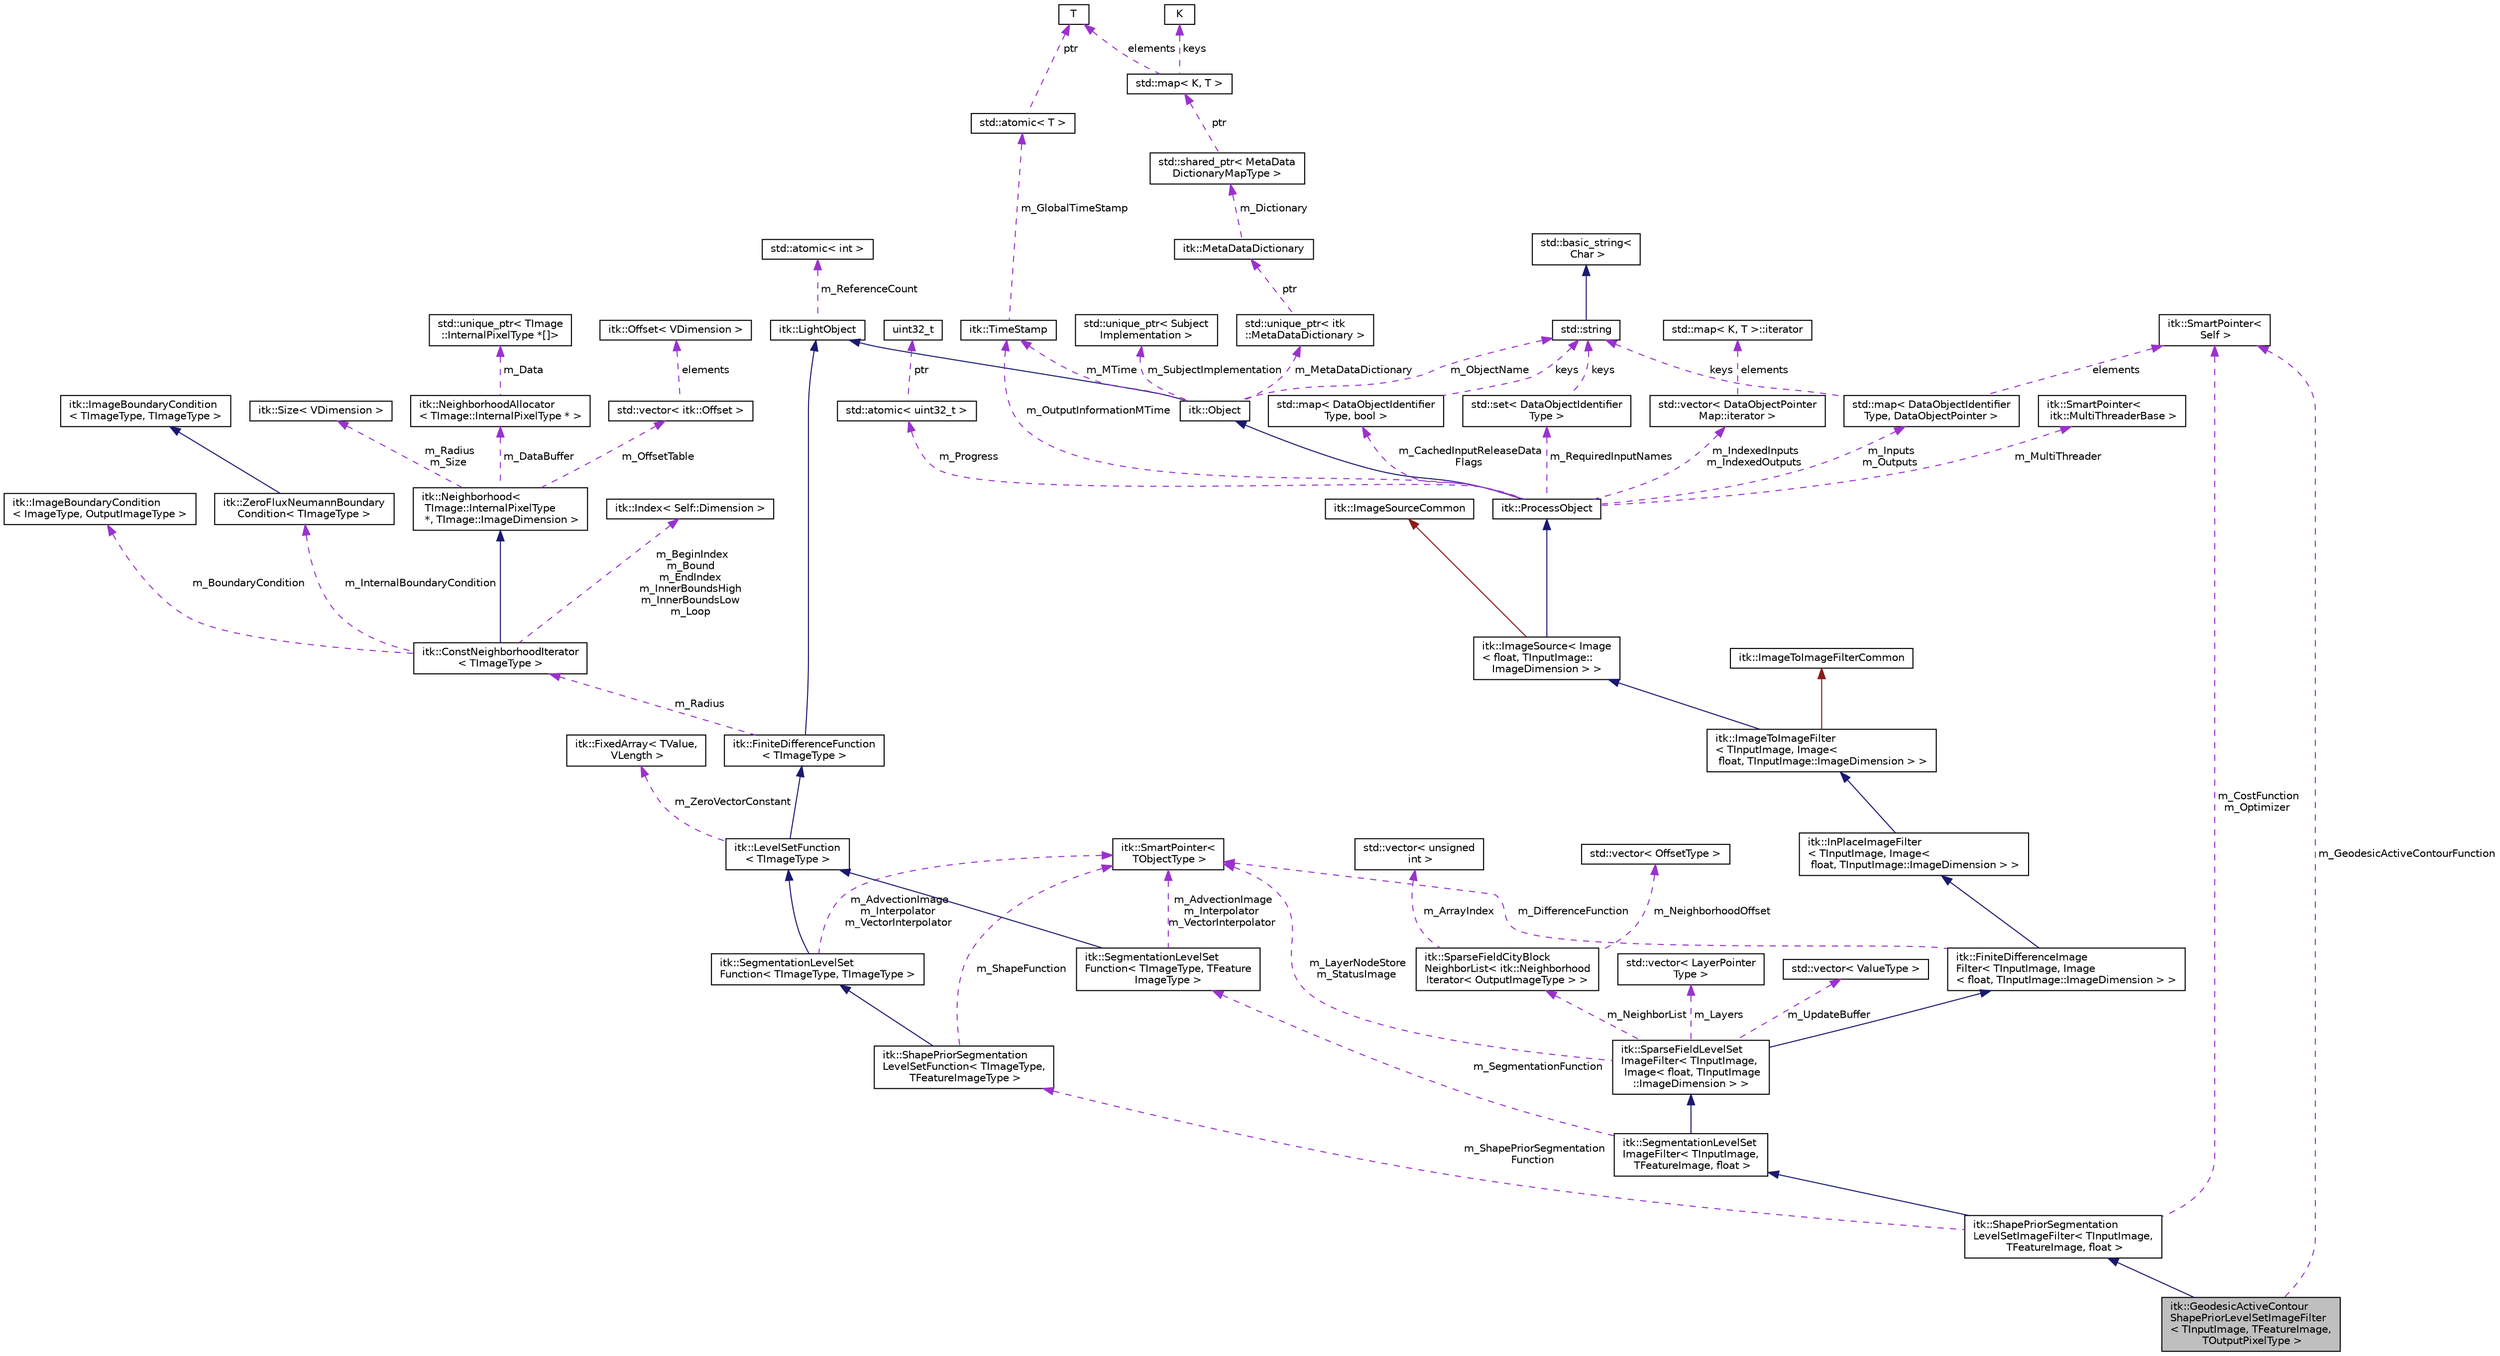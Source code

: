 digraph "itk::GeodesicActiveContourShapePriorLevelSetImageFilter&lt; TInputImage, TFeatureImage, TOutputPixelType &gt;"
{
 // LATEX_PDF_SIZE
  edge [fontname="Helvetica",fontsize="10",labelfontname="Helvetica",labelfontsize="10"];
  node [fontname="Helvetica",fontsize="10",shape=record];
  Node1 [label="itk::GeodesicActiveContour\lShapePriorLevelSetImageFilter\l\< TInputImage, TFeatureImage,\l TOutputPixelType \>",height=0.2,width=0.4,color="black", fillcolor="grey75", style="filled", fontcolor="black",tooltip="Segments structures in an image based on a user supplied edge potential map and user supplied shape m..."];
  Node2 -> Node1 [dir="back",color="midnightblue",fontsize="10",style="solid",fontname="Helvetica"];
  Node2 [label="itk::ShapePriorSegmentation\lLevelSetImageFilter\< TInputImage,\l TFeatureImage, float \>",height=0.2,width=0.4,color="black", fillcolor="white", style="filled",URL="$classitk_1_1ShapePriorSegmentationLevelSetImageFilter.html",tooltip=" "];
  Node3 -> Node2 [dir="back",color="midnightblue",fontsize="10",style="solid",fontname="Helvetica"];
  Node3 [label="itk::SegmentationLevelSet\lImageFilter\< TInputImage,\l TFeatureImage, float \>",height=0.2,width=0.4,color="black", fillcolor="white", style="filled",URL="$classitk_1_1SegmentationLevelSetImageFilter.html",tooltip=" "];
  Node4 -> Node3 [dir="back",color="midnightblue",fontsize="10",style="solid",fontname="Helvetica"];
  Node4 [label="itk::SparseFieldLevelSet\lImageFilter\< TInputImage,\l Image\< float, TInputImage\l::ImageDimension \> \>",height=0.2,width=0.4,color="black", fillcolor="white", style="filled",URL="$classitk_1_1SparseFieldLevelSetImageFilter.html",tooltip=" "];
  Node5 -> Node4 [dir="back",color="midnightblue",fontsize="10",style="solid",fontname="Helvetica"];
  Node5 [label="itk::FiniteDifferenceImage\lFilter\< TInputImage, Image\l\< float, TInputImage::ImageDimension \> \>",height=0.2,width=0.4,color="black", fillcolor="white", style="filled",URL="$classitk_1_1FiniteDifferenceImageFilter.html",tooltip=" "];
  Node6 -> Node5 [dir="back",color="midnightblue",fontsize="10",style="solid",fontname="Helvetica"];
  Node6 [label="itk::InPlaceImageFilter\l\< TInputImage, Image\<\l float, TInputImage::ImageDimension \> \>",height=0.2,width=0.4,color="black", fillcolor="white", style="filled",URL="$classitk_1_1InPlaceImageFilter.html",tooltip=" "];
  Node7 -> Node6 [dir="back",color="midnightblue",fontsize="10",style="solid",fontname="Helvetica"];
  Node7 [label="itk::ImageToImageFilter\l\< TInputImage, Image\<\l float, TInputImage::ImageDimension \> \>",height=0.2,width=0.4,color="black", fillcolor="white", style="filled",URL="$classitk_1_1ImageToImageFilter.html",tooltip=" "];
  Node8 -> Node7 [dir="back",color="midnightblue",fontsize="10",style="solid",fontname="Helvetica"];
  Node8 [label="itk::ImageSource\< Image\l\< float, TInputImage::\lImageDimension \> \>",height=0.2,width=0.4,color="black", fillcolor="white", style="filled",URL="$classitk_1_1ImageSource.html",tooltip=" "];
  Node9 -> Node8 [dir="back",color="midnightblue",fontsize="10",style="solid",fontname="Helvetica"];
  Node9 [label="itk::ProcessObject",height=0.2,width=0.4,color="black", fillcolor="white", style="filled",URL="$classitk_1_1ProcessObject.html",tooltip="The base class for all process objects (source, filters, mappers) in the Insight data processing pipe..."];
  Node10 -> Node9 [dir="back",color="midnightblue",fontsize="10",style="solid",fontname="Helvetica"];
  Node10 [label="itk::Object",height=0.2,width=0.4,color="black", fillcolor="white", style="filled",URL="$classitk_1_1Object.html",tooltip="Base class for most ITK classes."];
  Node11 -> Node10 [dir="back",color="midnightblue",fontsize="10",style="solid",fontname="Helvetica"];
  Node11 [label="itk::LightObject",height=0.2,width=0.4,color="black", fillcolor="white", style="filled",URL="$classitk_1_1LightObject.html",tooltip="Light weight base class for most itk classes."];
  Node12 -> Node11 [dir="back",color="darkorchid3",fontsize="10",style="dashed",label=" m_ReferenceCount" ,fontname="Helvetica"];
  Node12 [label="std::atomic\< int \>",height=0.2,width=0.4,color="black", fillcolor="white", style="filled",tooltip=" "];
  Node13 -> Node10 [dir="back",color="darkorchid3",fontsize="10",style="dashed",label=" m_MTime" ,fontname="Helvetica"];
  Node13 [label="itk::TimeStamp",height=0.2,width=0.4,color="black", fillcolor="white", style="filled",URL="$classitk_1_1TimeStamp.html",tooltip="Generate a unique, increasing time value."];
  Node14 -> Node13 [dir="back",color="darkorchid3",fontsize="10",style="dashed",label=" m_GlobalTimeStamp" ,fontname="Helvetica"];
  Node14 [label="std::atomic\< T \>",height=0.2,width=0.4,color="black", fillcolor="white", style="filled",tooltip=" "];
  Node15 -> Node14 [dir="back",color="darkorchid3",fontsize="10",style="dashed",label=" ptr" ,fontname="Helvetica"];
  Node15 [label="T",height=0.2,width=0.4,color="black", fillcolor="white", style="filled",tooltip=" "];
  Node16 -> Node10 [dir="back",color="darkorchid3",fontsize="10",style="dashed",label=" m_SubjectImplementation" ,fontname="Helvetica"];
  Node16 [label="std::unique_ptr\< Subject\lImplementation \>",height=0.2,width=0.4,color="black", fillcolor="white", style="filled",tooltip=" "];
  Node17 -> Node10 [dir="back",color="darkorchid3",fontsize="10",style="dashed",label=" m_MetaDataDictionary" ,fontname="Helvetica"];
  Node17 [label="std::unique_ptr\< itk\l::MetaDataDictionary \>",height=0.2,width=0.4,color="black", fillcolor="white", style="filled",tooltip=" "];
  Node18 -> Node17 [dir="back",color="darkorchid3",fontsize="10",style="dashed",label=" ptr" ,fontname="Helvetica"];
  Node18 [label="itk::MetaDataDictionary",height=0.2,width=0.4,color="black", fillcolor="white", style="filled",URL="$classitk_1_1MetaDataDictionary.html",tooltip="Provides a mechanism for storing a collection of arbitrary data types."];
  Node19 -> Node18 [dir="back",color="darkorchid3",fontsize="10",style="dashed",label=" m_Dictionary" ,fontname="Helvetica"];
  Node19 [label="std::shared_ptr\< MetaData\lDictionaryMapType \>",height=0.2,width=0.4,color="black", fillcolor="white", style="filled",tooltip=" "];
  Node20 -> Node19 [dir="back",color="darkorchid3",fontsize="10",style="dashed",label=" ptr" ,fontname="Helvetica"];
  Node20 [label="std::map\< K, T \>",height=0.2,width=0.4,color="black", fillcolor="white", style="filled",tooltip=" "];
  Node21 -> Node20 [dir="back",color="darkorchid3",fontsize="10",style="dashed",label=" keys" ,fontname="Helvetica"];
  Node21 [label="K",height=0.2,width=0.4,color="black", fillcolor="white", style="filled",tooltip=" "];
  Node15 -> Node20 [dir="back",color="darkorchid3",fontsize="10",style="dashed",label=" elements" ,fontname="Helvetica"];
  Node22 -> Node10 [dir="back",color="darkorchid3",fontsize="10",style="dashed",label=" m_ObjectName" ,fontname="Helvetica"];
  Node22 [label="std::string",height=0.2,width=0.4,color="black", fillcolor="white", style="filled",tooltip=" "];
  Node23 -> Node22 [dir="back",color="midnightblue",fontsize="10",style="solid",fontname="Helvetica"];
  Node23 [label="std::basic_string\<\l Char \>",height=0.2,width=0.4,color="black", fillcolor="white", style="filled",tooltip=" "];
  Node13 -> Node9 [dir="back",color="darkorchid3",fontsize="10",style="dashed",label=" m_OutputInformationMTime" ,fontname="Helvetica"];
  Node24 -> Node9 [dir="back",color="darkorchid3",fontsize="10",style="dashed",label=" m_Inputs\nm_Outputs" ,fontname="Helvetica"];
  Node24 [label="std::map\< DataObjectIdentifier\lType, DataObjectPointer \>",height=0.2,width=0.4,color="black", fillcolor="white", style="filled",tooltip=" "];
  Node22 -> Node24 [dir="back",color="darkorchid3",fontsize="10",style="dashed",label=" keys" ,fontname="Helvetica"];
  Node25 -> Node24 [dir="back",color="darkorchid3",fontsize="10",style="dashed",label=" elements" ,fontname="Helvetica"];
  Node25 [label="itk::SmartPointer\<\l Self \>",height=0.2,width=0.4,color="black", fillcolor="white", style="filled",URL="$classitk_1_1SmartPointer.html",tooltip=" "];
  Node26 -> Node9 [dir="back",color="darkorchid3",fontsize="10",style="dashed",label=" m_IndexedInputs\nm_IndexedOutputs" ,fontname="Helvetica"];
  Node26 [label="std::vector\< DataObjectPointer\lMap::iterator \>",height=0.2,width=0.4,color="black", fillcolor="white", style="filled",tooltip=" "];
  Node27 -> Node26 [dir="back",color="darkorchid3",fontsize="10",style="dashed",label=" elements" ,fontname="Helvetica"];
  Node27 [label="std::map\< K, T \>::iterator",height=0.2,width=0.4,color="black", fillcolor="white", style="filled",tooltip=" "];
  Node28 -> Node9 [dir="back",color="darkorchid3",fontsize="10",style="dashed",label=" m_CachedInputReleaseData\lFlags" ,fontname="Helvetica"];
  Node28 [label="std::map\< DataObjectIdentifier\lType, bool \>",height=0.2,width=0.4,color="black", fillcolor="white", style="filled",tooltip=" "];
  Node22 -> Node28 [dir="back",color="darkorchid3",fontsize="10",style="dashed",label=" keys" ,fontname="Helvetica"];
  Node29 -> Node9 [dir="back",color="darkorchid3",fontsize="10",style="dashed",label=" m_RequiredInputNames" ,fontname="Helvetica"];
  Node29 [label="std::set\< DataObjectIdentifier\lType \>",height=0.2,width=0.4,color="black", fillcolor="white", style="filled",tooltip=" "];
  Node22 -> Node29 [dir="back",color="darkorchid3",fontsize="10",style="dashed",label=" keys" ,fontname="Helvetica"];
  Node30 -> Node9 [dir="back",color="darkorchid3",fontsize="10",style="dashed",label=" m_Progress" ,fontname="Helvetica"];
  Node30 [label="std::atomic\< uint32_t \>",height=0.2,width=0.4,color="black", fillcolor="white", style="filled",tooltip=" "];
  Node31 -> Node30 [dir="back",color="darkorchid3",fontsize="10",style="dashed",label=" ptr" ,fontname="Helvetica"];
  Node31 [label="uint32_t",height=0.2,width=0.4,color="black", fillcolor="white", style="filled",tooltip=" "];
  Node32 -> Node9 [dir="back",color="darkorchid3",fontsize="10",style="dashed",label=" m_MultiThreader" ,fontname="Helvetica"];
  Node32 [label="itk::SmartPointer\<\l itk::MultiThreaderBase \>",height=0.2,width=0.4,color="black", fillcolor="white", style="filled",URL="$classitk_1_1SmartPointer.html",tooltip=" "];
  Node33 -> Node8 [dir="back",color="firebrick4",fontsize="10",style="solid",fontname="Helvetica"];
  Node33 [label="itk::ImageSourceCommon",height=0.2,width=0.4,color="black", fillcolor="white", style="filled",URL="$structitk_1_1ImageSourceCommon.html",tooltip="Secondary base class of ImageSource common between templates."];
  Node34 -> Node7 [dir="back",color="firebrick4",fontsize="10",style="solid",fontname="Helvetica"];
  Node34 [label="itk::ImageToImageFilterCommon",height=0.2,width=0.4,color="black", fillcolor="white", style="filled",URL="$classitk_1_1ImageToImageFilterCommon.html",tooltip="Secondary base class of ImageToImageFilter common between templates."];
  Node35 -> Node5 [dir="back",color="darkorchid3",fontsize="10",style="dashed",label=" m_DifferenceFunction" ,fontname="Helvetica"];
  Node35 [label="itk::SmartPointer\<\l TObjectType \>",height=0.2,width=0.4,color="black", fillcolor="white", style="filled",URL="$classitk_1_1SmartPointer.html",tooltip="Implements transparent reference counting."];
  Node36 -> Node4 [dir="back",color="darkorchid3",fontsize="10",style="dashed",label=" m_NeighborList" ,fontname="Helvetica"];
  Node36 [label="itk::SparseFieldCityBlock\lNeighborList\< itk::Neighborhood\lIterator\< OutputImageType \> \>",height=0.2,width=0.4,color="black", fillcolor="white", style="filled",URL="$classitk_1_1SparseFieldCityBlockNeighborList.html",tooltip=" "];
  Node37 -> Node36 [dir="back",color="darkorchid3",fontsize="10",style="dashed",label=" m_ArrayIndex" ,fontname="Helvetica"];
  Node37 [label="std::vector\< unsigned\l int \>",height=0.2,width=0.4,color="black", fillcolor="white", style="filled",tooltip=" "];
  Node38 -> Node36 [dir="back",color="darkorchid3",fontsize="10",style="dashed",label=" m_NeighborhoodOffset" ,fontname="Helvetica"];
  Node38 [label="std::vector\< OffsetType \>",height=0.2,width=0.4,color="black", fillcolor="white", style="filled",tooltip=" "];
  Node39 -> Node4 [dir="back",color="darkorchid3",fontsize="10",style="dashed",label=" m_Layers" ,fontname="Helvetica"];
  Node39 [label="std::vector\< LayerPointer\lType \>",height=0.2,width=0.4,color="black", fillcolor="white", style="filled",tooltip=" "];
  Node35 -> Node4 [dir="back",color="darkorchid3",fontsize="10",style="dashed",label=" m_LayerNodeStore\nm_StatusImage" ,fontname="Helvetica"];
  Node40 -> Node4 [dir="back",color="darkorchid3",fontsize="10",style="dashed",label=" m_UpdateBuffer" ,fontname="Helvetica"];
  Node40 [label="std::vector\< ValueType \>",height=0.2,width=0.4,color="black", fillcolor="white", style="filled",tooltip=" "];
  Node41 -> Node3 [dir="back",color="darkorchid3",fontsize="10",style="dashed",label=" m_SegmentationFunction" ,fontname="Helvetica"];
  Node41 [label="itk::SegmentationLevelSet\lFunction\< TImageType, TFeature\lImageType \>",height=0.2,width=0.4,color="black", fillcolor="white", style="filled",URL="$classitk_1_1SegmentationLevelSetFunction.html",tooltip=" "];
  Node42 -> Node41 [dir="back",color="midnightblue",fontsize="10",style="solid",fontname="Helvetica"];
  Node42 [label="itk::LevelSetFunction\l\< TImageType \>",height=0.2,width=0.4,color="black", fillcolor="white", style="filled",URL="$classitk_1_1LevelSetFunction.html",tooltip="The LevelSetFunction class is a generic function object which can be used to create a level set metho..."];
  Node43 -> Node42 [dir="back",color="midnightblue",fontsize="10",style="solid",fontname="Helvetica"];
  Node43 [label="itk::FiniteDifferenceFunction\l\< TImageType \>",height=0.2,width=0.4,color="black", fillcolor="white", style="filled",URL="$classitk_1_1FiniteDifferenceFunction.html",tooltip=" "];
  Node11 -> Node43 [dir="back",color="midnightblue",fontsize="10",style="solid",fontname="Helvetica"];
  Node44 -> Node43 [dir="back",color="darkorchid3",fontsize="10",style="dashed",label=" m_Radius" ,fontname="Helvetica"];
  Node44 [label="itk::ConstNeighborhoodIterator\l\< TImageType \>",height=0.2,width=0.4,color="black", fillcolor="white", style="filled",URL="$classitk_1_1ConstNeighborhoodIterator.html",tooltip=" "];
  Node45 -> Node44 [dir="back",color="midnightblue",fontsize="10",style="solid",fontname="Helvetica"];
  Node45 [label="itk::Neighborhood\<\l TImage::InternalPixelType\l *, TImage::ImageDimension \>",height=0.2,width=0.4,color="black", fillcolor="white", style="filled",URL="$classitk_1_1Neighborhood.html",tooltip=" "];
  Node46 -> Node45 [dir="back",color="darkorchid3",fontsize="10",style="dashed",label=" m_Radius\nm_Size" ,fontname="Helvetica"];
  Node46 [label="itk::Size\< VDimension \>",height=0.2,width=0.4,color="black", fillcolor="white", style="filled",URL="$structitk_1_1Size.html",tooltip=" "];
  Node47 -> Node45 [dir="back",color="darkorchid3",fontsize="10",style="dashed",label=" m_DataBuffer" ,fontname="Helvetica"];
  Node47 [label="itk::NeighborhoodAllocator\l\< TImage::InternalPixelType * \>",height=0.2,width=0.4,color="black", fillcolor="white", style="filled",URL="$classitk_1_1NeighborhoodAllocator.html",tooltip=" "];
  Node48 -> Node47 [dir="back",color="darkorchid3",fontsize="10",style="dashed",label=" m_Data" ,fontname="Helvetica"];
  Node48 [label="std::unique_ptr\< TImage\l::InternalPixelType *[]\>",height=0.2,width=0.4,color="black", fillcolor="white", style="filled",tooltip=" "];
  Node49 -> Node45 [dir="back",color="darkorchid3",fontsize="10",style="dashed",label=" m_OffsetTable" ,fontname="Helvetica"];
  Node49 [label="std::vector\< itk::Offset \>",height=0.2,width=0.4,color="black", fillcolor="white", style="filled",tooltip=" "];
  Node50 -> Node49 [dir="back",color="darkorchid3",fontsize="10",style="dashed",label=" elements" ,fontname="Helvetica"];
  Node50 [label="itk::Offset\< VDimension \>",height=0.2,width=0.4,color="black", fillcolor="white", style="filled",URL="$structitk_1_1Offset.html",tooltip="Represent a n-dimensional offset between two n-dimensional indexes of n-dimensional image."];
  Node51 -> Node44 [dir="back",color="darkorchid3",fontsize="10",style="dashed",label=" m_BeginIndex\nm_Bound\nm_EndIndex\nm_InnerBoundsHigh\nm_InnerBoundsLow\nm_Loop" ,fontname="Helvetica"];
  Node51 [label="itk::Index\< Self::Dimension \>",height=0.2,width=0.4,color="black", fillcolor="white", style="filled",URL="$structitk_1_1Index.html",tooltip=" "];
  Node52 -> Node44 [dir="back",color="darkorchid3",fontsize="10",style="dashed",label=" m_BoundaryCondition" ,fontname="Helvetica"];
  Node52 [label="itk::ImageBoundaryCondition\l\< ImageType, OutputImageType \>",height=0.2,width=0.4,color="black", fillcolor="white", style="filled",URL="$classitk_1_1ImageBoundaryCondition.html",tooltip=" "];
  Node53 -> Node44 [dir="back",color="darkorchid3",fontsize="10",style="dashed",label=" m_InternalBoundaryCondition" ,fontname="Helvetica"];
  Node53 [label="itk::ZeroFluxNeumannBoundary\lCondition\< TImageType \>",height=0.2,width=0.4,color="black", fillcolor="white", style="filled",URL="$classitk_1_1ZeroFluxNeumannBoundaryCondition.html",tooltip=" "];
  Node54 -> Node53 [dir="back",color="midnightblue",fontsize="10",style="solid",fontname="Helvetica"];
  Node54 [label="itk::ImageBoundaryCondition\l\< TImageType, TImageType \>",height=0.2,width=0.4,color="black", fillcolor="white", style="filled",URL="$classitk_1_1ImageBoundaryCondition.html",tooltip=" "];
  Node55 -> Node42 [dir="back",color="darkorchid3",fontsize="10",style="dashed",label=" m_ZeroVectorConstant" ,fontname="Helvetica"];
  Node55 [label="itk::FixedArray\< TValue,\l VLength \>",height=0.2,width=0.4,color="black", fillcolor="white", style="filled",URL="$classitk_1_1FixedArray.html",tooltip="Simulate a standard C array with copy semantics."];
  Node35 -> Node41 [dir="back",color="darkorchid3",fontsize="10",style="dashed",label=" m_AdvectionImage\nm_Interpolator\nm_VectorInterpolator" ,fontname="Helvetica"];
  Node25 -> Node2 [dir="back",color="darkorchid3",fontsize="10",style="dashed",label=" m_CostFunction\nm_Optimizer" ,fontname="Helvetica"];
  Node56 -> Node2 [dir="back",color="darkorchid3",fontsize="10",style="dashed",label=" m_ShapePriorSegmentation\lFunction" ,fontname="Helvetica"];
  Node56 [label="itk::ShapePriorSegmentation\lLevelSetFunction\< TImageType,\l TFeatureImageType \>",height=0.2,width=0.4,color="black", fillcolor="white", style="filled",URL="$classitk_1_1ShapePriorSegmentationLevelSetFunction.html",tooltip="This function is used in ShapePriorSegmentationLevelSetFilter to segment structures in an image based..."];
  Node57 -> Node56 [dir="back",color="midnightblue",fontsize="10",style="solid",fontname="Helvetica"];
  Node57 [label="itk::SegmentationLevelSet\lFunction\< TImageType, TImageType \>",height=0.2,width=0.4,color="black", fillcolor="white", style="filled",URL="$classitk_1_1SegmentationLevelSetFunction.html",tooltip=" "];
  Node42 -> Node57 [dir="back",color="midnightblue",fontsize="10",style="solid",fontname="Helvetica"];
  Node35 -> Node57 [dir="back",color="darkorchid3",fontsize="10",style="dashed",label=" m_AdvectionImage\nm_Interpolator\nm_VectorInterpolator" ,fontname="Helvetica"];
  Node35 -> Node56 [dir="back",color="darkorchid3",fontsize="10",style="dashed",label=" m_ShapeFunction" ,fontname="Helvetica"];
  Node25 -> Node1 [dir="back",color="darkorchid3",fontsize="10",style="dashed",label=" m_GeodesicActiveContourFunction" ,fontname="Helvetica"];
}
